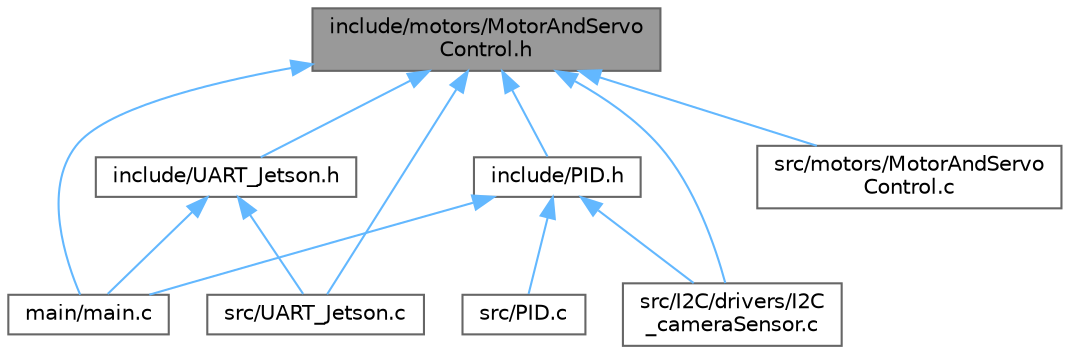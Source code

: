 digraph "include/motors/MotorAndServoControl.h"
{
 // LATEX_PDF_SIZE
  bgcolor="transparent";
  edge [fontname=Helvetica,fontsize=10,labelfontname=Helvetica,labelfontsize=10];
  node [fontname=Helvetica,fontsize=10,shape=box,height=0.2,width=0.4];
  Node1 [id="Node000001",label="include/motors/MotorAndServo\lControl.h",height=0.2,width=0.4,color="gray40", fillcolor="grey60", style="filled", fontcolor="black",tooltip=" "];
  Node1 -> Node2 [id="edge23_Node000001_Node000002",dir="back",color="steelblue1",style="solid",tooltip=" "];
  Node2 [id="Node000002",label="include/PID.h",height=0.2,width=0.4,color="grey40", fillcolor="white", style="filled",URL="$_p_i_d_8h.html",tooltip=" "];
  Node2 -> Node3 [id="edge24_Node000002_Node000003",dir="back",color="steelblue1",style="solid",tooltip=" "];
  Node3 [id="Node000003",label="main/main.c",height=0.2,width=0.4,color="grey40", fillcolor="white", style="filled",URL="$main_8c.html",tooltip=" "];
  Node2 -> Node4 [id="edge25_Node000002_Node000004",dir="back",color="steelblue1",style="solid",tooltip=" "];
  Node4 [id="Node000004",label="src/I2C/drivers/I2C\l_cameraSensor.c",height=0.2,width=0.4,color="grey40", fillcolor="white", style="filled",URL="$_i2_c__camera_sensor_8c.html",tooltip=" "];
  Node2 -> Node5 [id="edge26_Node000002_Node000005",dir="back",color="steelblue1",style="solid",tooltip=" "];
  Node5 [id="Node000005",label="src/PID.c",height=0.2,width=0.4,color="grey40", fillcolor="white", style="filled",URL="$_p_i_d_8c.html",tooltip=" "];
  Node1 -> Node6 [id="edge27_Node000001_Node000006",dir="back",color="steelblue1",style="solid",tooltip=" "];
  Node6 [id="Node000006",label="include/UART_Jetson.h",height=0.2,width=0.4,color="grey40", fillcolor="white", style="filled",URL="$_u_a_r_t___jetson_8h.html",tooltip=" "];
  Node6 -> Node3 [id="edge28_Node000006_Node000003",dir="back",color="steelblue1",style="solid",tooltip=" "];
  Node6 -> Node7 [id="edge29_Node000006_Node000007",dir="back",color="steelblue1",style="solid",tooltip=" "];
  Node7 [id="Node000007",label="src/UART_Jetson.c",height=0.2,width=0.4,color="grey40", fillcolor="white", style="filled",URL="$_u_a_r_t___jetson_8c.html",tooltip=" "];
  Node1 -> Node3 [id="edge30_Node000001_Node000003",dir="back",color="steelblue1",style="solid",tooltip=" "];
  Node1 -> Node4 [id="edge31_Node000001_Node000004",dir="back",color="steelblue1",style="solid",tooltip=" "];
  Node1 -> Node7 [id="edge32_Node000001_Node000007",dir="back",color="steelblue1",style="solid",tooltip=" "];
  Node1 -> Node8 [id="edge33_Node000001_Node000008",dir="back",color="steelblue1",style="solid",tooltip=" "];
  Node8 [id="Node000008",label="src/motors/MotorAndServo\lControl.c",height=0.2,width=0.4,color="grey40", fillcolor="white", style="filled",URL="$_motor_and_servo_control_8c.html",tooltip=" "];
}
